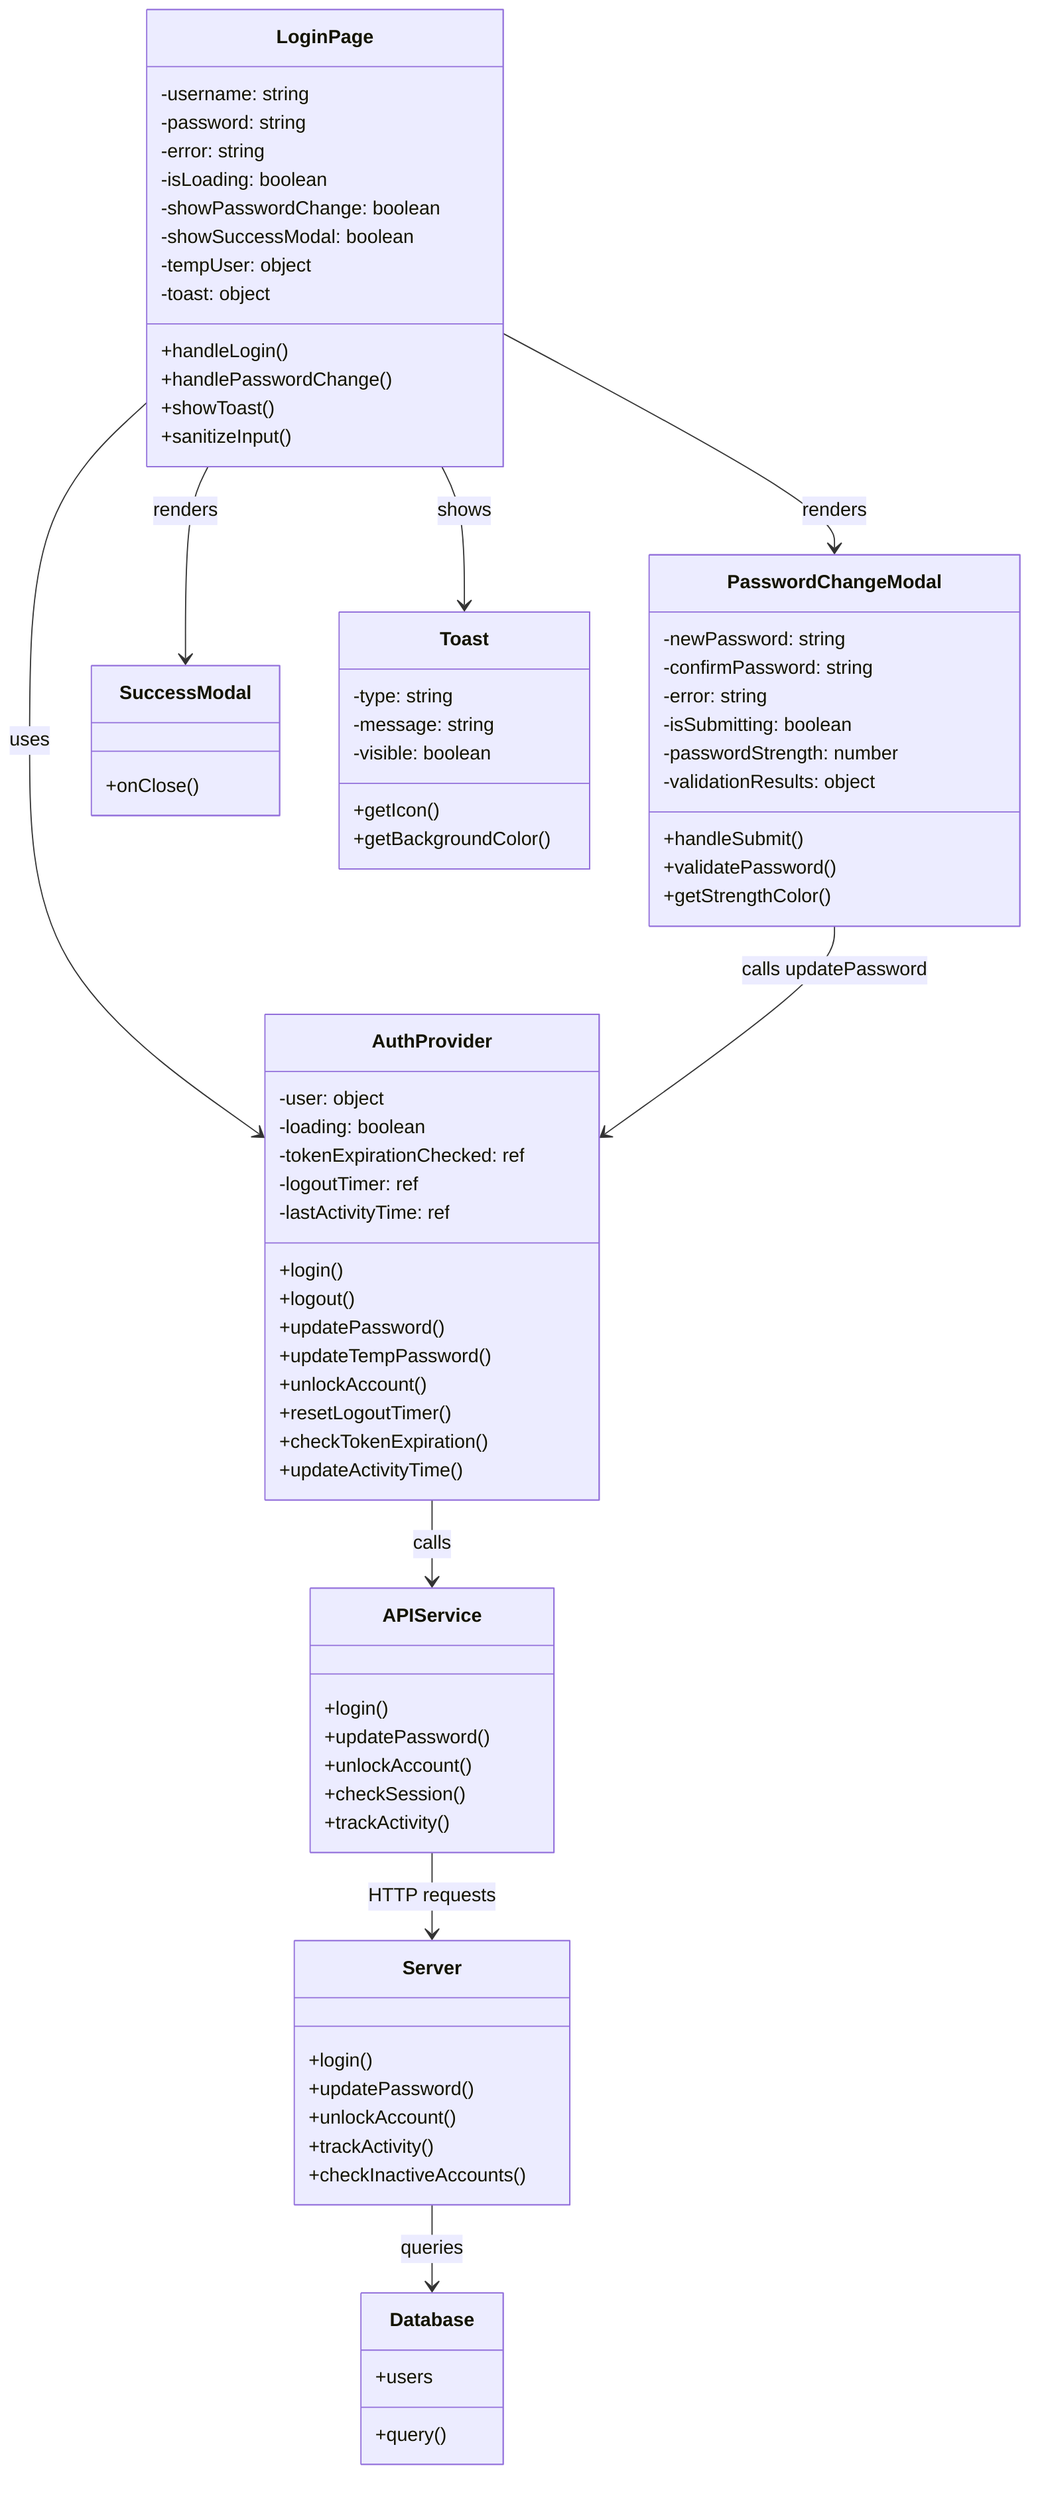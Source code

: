 classDiagram
    class LoginPage {
        -username: string
        -password: string
        -error: string
        -isLoading: boolean
        -showPasswordChange: boolean
        -showSuccessModal: boolean
        -tempUser: object
        -toast: object
        +handleLogin()
        +handlePasswordChange()
        +showToast()
        +sanitizeInput()
    }

    class AuthProvider {
        -user: object
        -loading: boolean
        -tokenExpirationChecked: ref
        -logoutTimer: ref
        -lastActivityTime: ref
        +login()
        +logout()
        +updatePassword()
        +updateTempPassword()
        +unlockAccount()
        +resetLogoutTimer()
        +checkTokenExpiration()
        +updateActivityTime()
    }

    class PasswordChangeModal {
        -newPassword: string
        -confirmPassword: string
        -error: string
        -isSubmitting: boolean
        -passwordStrength: number
        -validationResults: object
        +handleSubmit()
        +validatePassword()
        +getStrengthColor()
    }

    class SuccessModal {
        +onClose()
    }

    class Toast {
        -type: string
        -message: string
        -visible: boolean
        +getIcon()
        +getBackgroundColor()
    }

    class APIService {
        +login()
        +updatePassword()
        +unlockAccount()
        +checkSession()
        +trackActivity()
    }

    class Server {
        +login()
        +updatePassword()
        +unlockAccount()
        +trackActivity()
        +checkInactiveAccounts()
    }

    class Database {
        +users
        +query()
    }

    LoginPage --> AuthProvider: uses
    LoginPage --> PasswordChangeModal: renders
    LoginPage --> SuccessModal: renders
    LoginPage --> Toast: shows
    AuthProvider --> APIService: calls
    APIService --> Server: HTTP requests
    Server --> Database: queries
    PasswordChangeModal --> AuthProvider: calls updatePassword